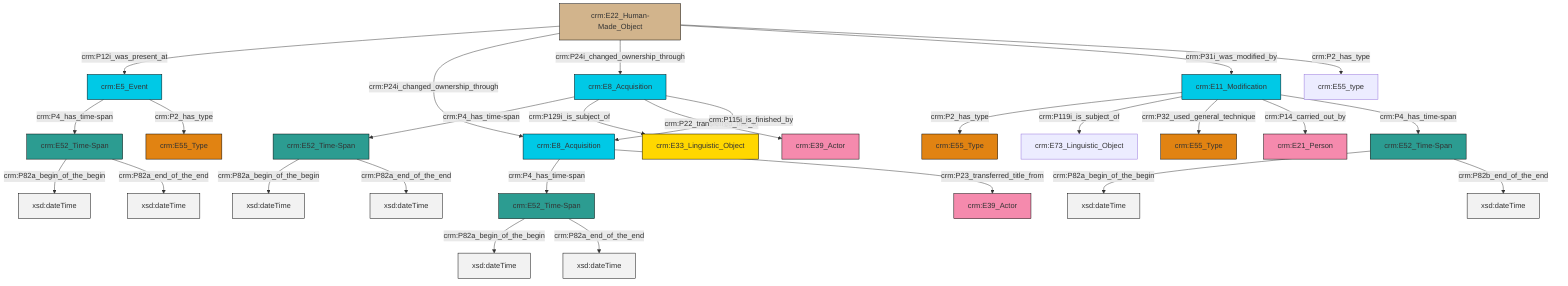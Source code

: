 graph TD
classDef Literal fill:#f2f2f2,stroke:#000000;
classDef CRM_Entity fill:#FFFFFF,stroke:#000000;
classDef Temporal_Entity fill:#00C9E6, stroke:#000000;
classDef Type fill:#E18312, stroke:#000000;
classDef Time-Span fill:#2C9C91, stroke:#000000;
classDef Appellation fill:#FFEB7F, stroke:#000000;
classDef Place fill:#008836, stroke:#000000;
classDef Persistent_Item fill:#B266B2, stroke:#000000;
classDef Conceptual_Object fill:#FFD700, stroke:#000000;
classDef Physical_Thing fill:#D2B48C, stroke:#000000;
classDef Actor fill:#f58aad, stroke:#000000;
classDef PC_Classes fill:#4ce600, stroke:#000000;
classDef Multi fill:#cccccc,stroke:#000000;

0["crm:E22_Human-Made_Object"]:::Physical_Thing -->|crm:P12i_was_present_at| 1["crm:E5_Event"]:::Temporal_Entity
0["crm:E22_Human-Made_Object"]:::Physical_Thing -->|crm:P24i_changed_ownership_through| 2["crm:E8_Acquisition"]:::Temporal_Entity
5["crm:E52_Time-Span"]:::Time-Span -->|crm:P82a_begin_of_the_begin| 6[xsd:dateTime]:::Literal
1["crm:E5_Event"]:::Temporal_Entity -->|crm:P4_has_time-span| 7["crm:E52_Time-Span"]:::Time-Span
8["crm:E11_Modification"]:::Temporal_Entity -->|crm:P2_has_type| 9["crm:E55_Type"]:::Type
10["crm:E52_Time-Span"]:::Time-Span -->|crm:P82a_begin_of_the_begin| 11[xsd:dateTime]:::Literal
2["crm:E8_Acquisition"]:::Temporal_Entity -->|crm:P4_has_time-span| 10["crm:E52_Time-Span"]:::Time-Span
7["crm:E52_Time-Span"]:::Time-Span -->|crm:P82a_begin_of_the_begin| 16[xsd:dateTime]:::Literal
8["crm:E11_Modification"]:::Temporal_Entity -->|crm:P119i_is_subject_of| 18["crm:E73_Linguistic_Object"]:::Default
19["crm:E8_Acquisition"]:::Temporal_Entity -->|crm:P4_has_time-span| 14["crm:E52_Time-Span"]:::Time-Span
0["crm:E22_Human-Made_Object"]:::Physical_Thing -->|crm:P24i_changed_ownership_through| 19["crm:E8_Acquisition"]:::Temporal_Entity
8["crm:E11_Modification"]:::Temporal_Entity -->|crm:P32_used_general_technique| 22["crm:E55_Type"]:::Type
10["crm:E52_Time-Span"]:::Time-Span -->|crm:P82a_end_of_the_end| 23[xsd:dateTime]:::Literal
19["crm:E8_Acquisition"]:::Temporal_Entity -->|crm:P129i_is_subject_of| 24["crm:E33_Linguistic_Object"]:::Conceptual_Object
19["crm:E8_Acquisition"]:::Temporal_Entity -->|crm:P22_transferred_title_to| 25["crm:E39_Actor"]:::Actor
14["crm:E52_Time-Span"]:::Time-Span -->|crm:P82a_begin_of_the_begin| 27[xsd:dateTime]:::Literal
1["crm:E5_Event"]:::Temporal_Entity -->|crm:P2_has_type| 32["crm:E55_Type"]:::Type
0["crm:E22_Human-Made_Object"]:::Physical_Thing -->|crm:P31i_was_modified_by| 8["crm:E11_Modification"]:::Temporal_Entity
7["crm:E52_Time-Span"]:::Time-Span -->|crm:P82a_end_of_the_end| 33[xsd:dateTime]:::Literal
19["crm:E8_Acquisition"]:::Temporal_Entity -->|crm:P115i_is_finished_by| 2["crm:E8_Acquisition"]:::Temporal_Entity
0["crm:E22_Human-Made_Object"]:::Physical_Thing -->|crm:P2_has_type| 29["crm:E55_type"]:::Default
8["crm:E11_Modification"]:::Temporal_Entity -->|crm:P14_carried_out_by| 3["crm:E21_Person"]:::Actor
8["crm:E11_Modification"]:::Temporal_Entity -->|crm:P4_has_time-span| 5["crm:E52_Time-Span"]:::Time-Span
2["crm:E8_Acquisition"]:::Temporal_Entity -->|crm:P23_transferred_title_from| 37["crm:E39_Actor"]:::Actor
14["crm:E52_Time-Span"]:::Time-Span -->|crm:P82a_end_of_the_end| 42[xsd:dateTime]:::Literal
5["crm:E52_Time-Span"]:::Time-Span -->|crm:P82b_end_of_the_end| 43[xsd:dateTime]:::Literal